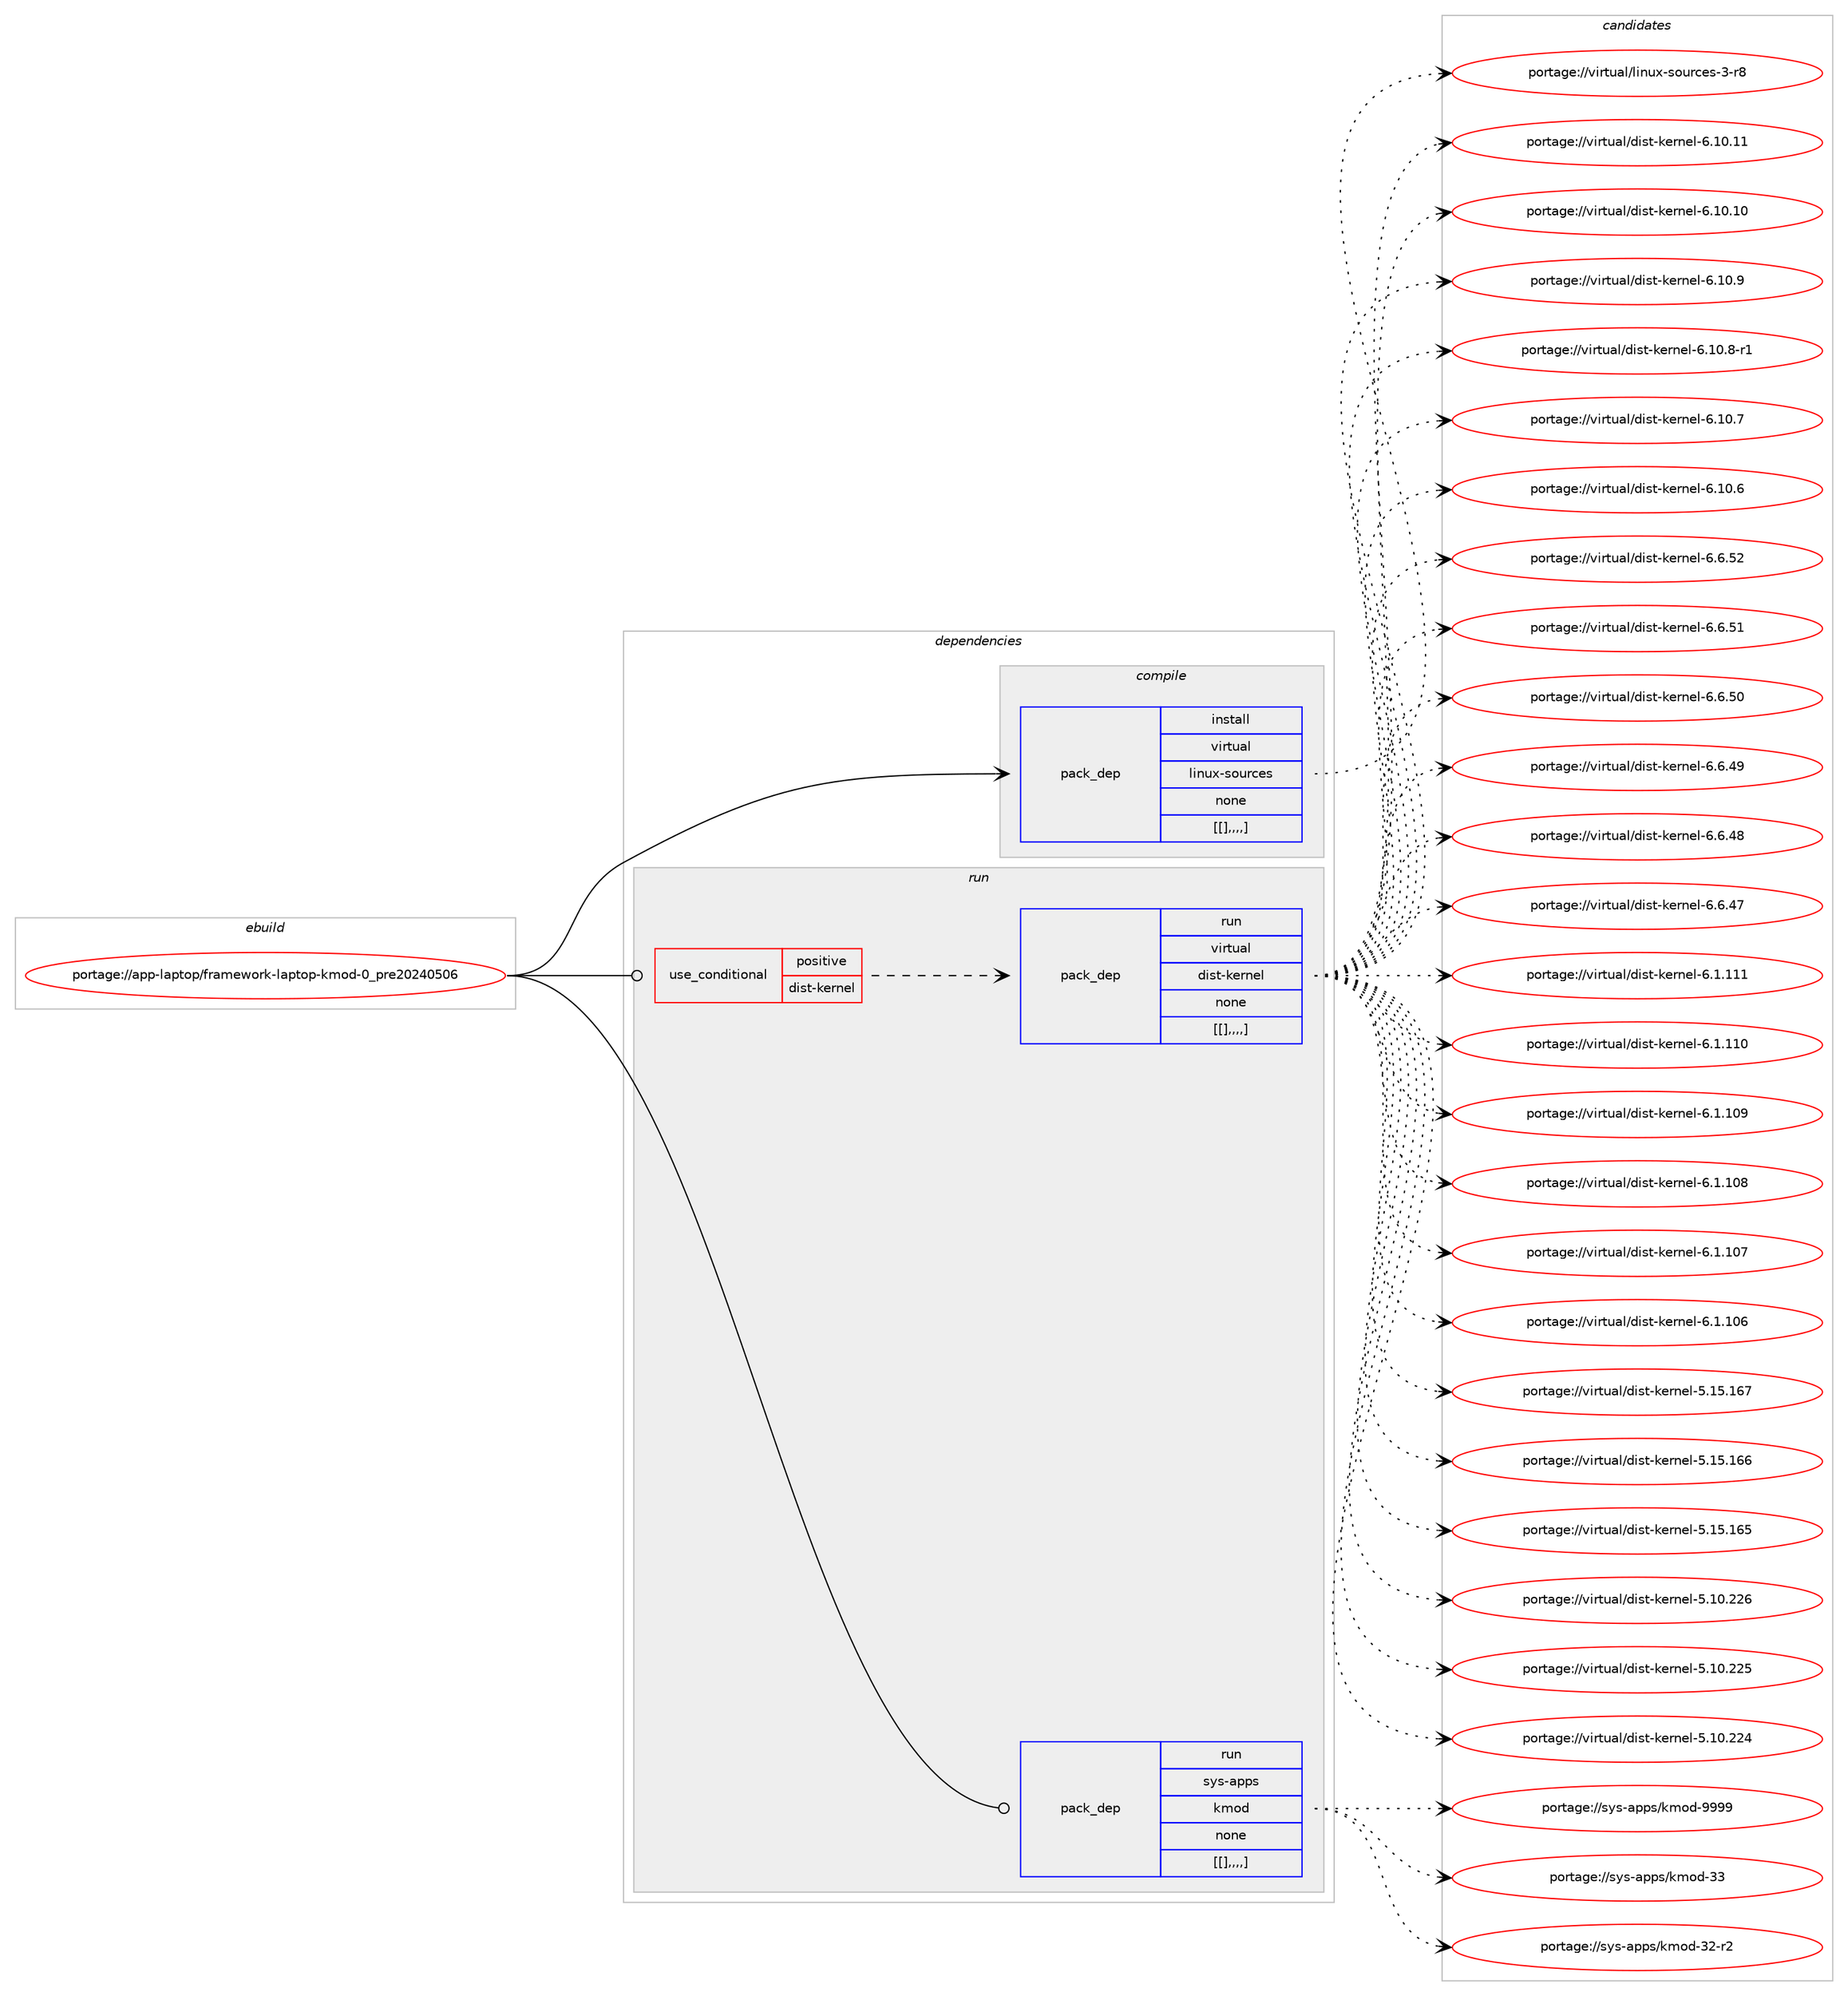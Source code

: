 digraph prolog {

# *************
# Graph options
# *************

newrank=true;
concentrate=true;
compound=true;
graph [rankdir=LR,fontname=Helvetica,fontsize=10,ranksep=1.5];#, ranksep=2.5, nodesep=0.2];
edge  [arrowhead=vee];
node  [fontname=Helvetica,fontsize=10];

# **********
# The ebuild
# **********

subgraph cluster_leftcol {
color=gray;
label=<<i>ebuild</i>>;
id [label="portage://app-laptop/framework-laptop-kmod-0_pre20240506", color=red, width=4, href="../app-laptop/framework-laptop-kmod-0_pre20240506.svg"];
}

# ****************
# The dependencies
# ****************

subgraph cluster_midcol {
color=gray;
label=<<i>dependencies</i>>;
subgraph cluster_compile {
fillcolor="#eeeeee";
style=filled;
label=<<i>compile</i>>;
subgraph pack27496 {
dependency39594 [label=<<TABLE BORDER="0" CELLBORDER="1" CELLSPACING="0" CELLPADDING="4" WIDTH="220"><TR><TD ROWSPAN="6" CELLPADDING="30">pack_dep</TD></TR><TR><TD WIDTH="110">install</TD></TR><TR><TD>virtual</TD></TR><TR><TD>linux-sources</TD></TR><TR><TD>none</TD></TR><TR><TD>[[],,,,]</TD></TR></TABLE>>, shape=none, color=blue];
}
id:e -> dependency39594:w [weight=20,style="solid",arrowhead="vee"];
}
subgraph cluster_compileandrun {
fillcolor="#eeeeee";
style=filled;
label=<<i>compile and run</i>>;
}
subgraph cluster_run {
fillcolor="#eeeeee";
style=filled;
label=<<i>run</i>>;
subgraph cond11717 {
dependency39595 [label=<<TABLE BORDER="0" CELLBORDER="1" CELLSPACING="0" CELLPADDING="4"><TR><TD ROWSPAN="3" CELLPADDING="10">use_conditional</TD></TR><TR><TD>positive</TD></TR><TR><TD>dist-kernel</TD></TR></TABLE>>, shape=none, color=red];
subgraph pack27497 {
dependency39596 [label=<<TABLE BORDER="0" CELLBORDER="1" CELLSPACING="0" CELLPADDING="4" WIDTH="220"><TR><TD ROWSPAN="6" CELLPADDING="30">pack_dep</TD></TR><TR><TD WIDTH="110">run</TD></TR><TR><TD>virtual</TD></TR><TR><TD>dist-kernel</TD></TR><TR><TD>none</TD></TR><TR><TD>[[],,,,]</TD></TR></TABLE>>, shape=none, color=blue];
}
dependency39595:e -> dependency39596:w [weight=20,style="dashed",arrowhead="vee"];
}
id:e -> dependency39595:w [weight=20,style="solid",arrowhead="odot"];
subgraph pack27498 {
dependency39597 [label=<<TABLE BORDER="0" CELLBORDER="1" CELLSPACING="0" CELLPADDING="4" WIDTH="220"><TR><TD ROWSPAN="6" CELLPADDING="30">pack_dep</TD></TR><TR><TD WIDTH="110">run</TD></TR><TR><TD>sys-apps</TD></TR><TR><TD>kmod</TD></TR><TR><TD>none</TD></TR><TR><TD>[[],,,,]</TD></TR></TABLE>>, shape=none, color=blue];
}
id:e -> dependency39597:w [weight=20,style="solid",arrowhead="odot"];
}
}

# **************
# The candidates
# **************

subgraph cluster_choices {
rank=same;
color=gray;
label=<<i>candidates</i>>;

subgraph choice27496 {
color=black;
nodesep=1;
choice1181051141161179710847108105110117120451151111171149910111545514511456 [label="portage://virtual/linux-sources-3-r8", color=red, width=4,href="../virtual/linux-sources-3-r8.svg"];
dependency39594:e -> choice1181051141161179710847108105110117120451151111171149910111545514511456:w [style=dotted,weight="100"];
}
subgraph choice27497 {
color=black;
nodesep=1;
choice1181051141161179710847100105115116451071011141101011084554464948464949 [label="portage://virtual/dist-kernel-6.10.11", color=red, width=4,href="../virtual/dist-kernel-6.10.11.svg"];
choice1181051141161179710847100105115116451071011141101011084554464948464948 [label="portage://virtual/dist-kernel-6.10.10", color=red, width=4,href="../virtual/dist-kernel-6.10.10.svg"];
choice11810511411611797108471001051151164510710111411010110845544649484657 [label="portage://virtual/dist-kernel-6.10.9", color=red, width=4,href="../virtual/dist-kernel-6.10.9.svg"];
choice118105114116117971084710010511511645107101114110101108455446494846564511449 [label="portage://virtual/dist-kernel-6.10.8-r1", color=red, width=4,href="../virtual/dist-kernel-6.10.8-r1.svg"];
choice11810511411611797108471001051151164510710111411010110845544649484655 [label="portage://virtual/dist-kernel-6.10.7", color=red, width=4,href="../virtual/dist-kernel-6.10.7.svg"];
choice11810511411611797108471001051151164510710111411010110845544649484654 [label="portage://virtual/dist-kernel-6.10.6", color=red, width=4,href="../virtual/dist-kernel-6.10.6.svg"];
choice11810511411611797108471001051151164510710111411010110845544654465350 [label="portage://virtual/dist-kernel-6.6.52", color=red, width=4,href="../virtual/dist-kernel-6.6.52.svg"];
choice11810511411611797108471001051151164510710111411010110845544654465349 [label="portage://virtual/dist-kernel-6.6.51", color=red, width=4,href="../virtual/dist-kernel-6.6.51.svg"];
choice11810511411611797108471001051151164510710111411010110845544654465348 [label="portage://virtual/dist-kernel-6.6.50", color=red, width=4,href="../virtual/dist-kernel-6.6.50.svg"];
choice11810511411611797108471001051151164510710111411010110845544654465257 [label="portage://virtual/dist-kernel-6.6.49", color=red, width=4,href="../virtual/dist-kernel-6.6.49.svg"];
choice11810511411611797108471001051151164510710111411010110845544654465256 [label="portage://virtual/dist-kernel-6.6.48", color=red, width=4,href="../virtual/dist-kernel-6.6.48.svg"];
choice11810511411611797108471001051151164510710111411010110845544654465255 [label="portage://virtual/dist-kernel-6.6.47", color=red, width=4,href="../virtual/dist-kernel-6.6.47.svg"];
choice1181051141161179710847100105115116451071011141101011084554464946494949 [label="portage://virtual/dist-kernel-6.1.111", color=red, width=4,href="../virtual/dist-kernel-6.1.111.svg"];
choice1181051141161179710847100105115116451071011141101011084554464946494948 [label="portage://virtual/dist-kernel-6.1.110", color=red, width=4,href="../virtual/dist-kernel-6.1.110.svg"];
choice1181051141161179710847100105115116451071011141101011084554464946494857 [label="portage://virtual/dist-kernel-6.1.109", color=red, width=4,href="../virtual/dist-kernel-6.1.109.svg"];
choice1181051141161179710847100105115116451071011141101011084554464946494856 [label="portage://virtual/dist-kernel-6.1.108", color=red, width=4,href="../virtual/dist-kernel-6.1.108.svg"];
choice1181051141161179710847100105115116451071011141101011084554464946494855 [label="portage://virtual/dist-kernel-6.1.107", color=red, width=4,href="../virtual/dist-kernel-6.1.107.svg"];
choice1181051141161179710847100105115116451071011141101011084554464946494854 [label="portage://virtual/dist-kernel-6.1.106", color=red, width=4,href="../virtual/dist-kernel-6.1.106.svg"];
choice118105114116117971084710010511511645107101114110101108455346495346495455 [label="portage://virtual/dist-kernel-5.15.167", color=red, width=4,href="../virtual/dist-kernel-5.15.167.svg"];
choice118105114116117971084710010511511645107101114110101108455346495346495454 [label="portage://virtual/dist-kernel-5.15.166", color=red, width=4,href="../virtual/dist-kernel-5.15.166.svg"];
choice118105114116117971084710010511511645107101114110101108455346495346495453 [label="portage://virtual/dist-kernel-5.15.165", color=red, width=4,href="../virtual/dist-kernel-5.15.165.svg"];
choice118105114116117971084710010511511645107101114110101108455346494846505054 [label="portage://virtual/dist-kernel-5.10.226", color=red, width=4,href="../virtual/dist-kernel-5.10.226.svg"];
choice118105114116117971084710010511511645107101114110101108455346494846505053 [label="portage://virtual/dist-kernel-5.10.225", color=red, width=4,href="../virtual/dist-kernel-5.10.225.svg"];
choice118105114116117971084710010511511645107101114110101108455346494846505052 [label="portage://virtual/dist-kernel-5.10.224", color=red, width=4,href="../virtual/dist-kernel-5.10.224.svg"];
dependency39596:e -> choice1181051141161179710847100105115116451071011141101011084554464948464949:w [style=dotted,weight="100"];
dependency39596:e -> choice1181051141161179710847100105115116451071011141101011084554464948464948:w [style=dotted,weight="100"];
dependency39596:e -> choice11810511411611797108471001051151164510710111411010110845544649484657:w [style=dotted,weight="100"];
dependency39596:e -> choice118105114116117971084710010511511645107101114110101108455446494846564511449:w [style=dotted,weight="100"];
dependency39596:e -> choice11810511411611797108471001051151164510710111411010110845544649484655:w [style=dotted,weight="100"];
dependency39596:e -> choice11810511411611797108471001051151164510710111411010110845544649484654:w [style=dotted,weight="100"];
dependency39596:e -> choice11810511411611797108471001051151164510710111411010110845544654465350:w [style=dotted,weight="100"];
dependency39596:e -> choice11810511411611797108471001051151164510710111411010110845544654465349:w [style=dotted,weight="100"];
dependency39596:e -> choice11810511411611797108471001051151164510710111411010110845544654465348:w [style=dotted,weight="100"];
dependency39596:e -> choice11810511411611797108471001051151164510710111411010110845544654465257:w [style=dotted,weight="100"];
dependency39596:e -> choice11810511411611797108471001051151164510710111411010110845544654465256:w [style=dotted,weight="100"];
dependency39596:e -> choice11810511411611797108471001051151164510710111411010110845544654465255:w [style=dotted,weight="100"];
dependency39596:e -> choice1181051141161179710847100105115116451071011141101011084554464946494949:w [style=dotted,weight="100"];
dependency39596:e -> choice1181051141161179710847100105115116451071011141101011084554464946494948:w [style=dotted,weight="100"];
dependency39596:e -> choice1181051141161179710847100105115116451071011141101011084554464946494857:w [style=dotted,weight="100"];
dependency39596:e -> choice1181051141161179710847100105115116451071011141101011084554464946494856:w [style=dotted,weight="100"];
dependency39596:e -> choice1181051141161179710847100105115116451071011141101011084554464946494855:w [style=dotted,weight="100"];
dependency39596:e -> choice1181051141161179710847100105115116451071011141101011084554464946494854:w [style=dotted,weight="100"];
dependency39596:e -> choice118105114116117971084710010511511645107101114110101108455346495346495455:w [style=dotted,weight="100"];
dependency39596:e -> choice118105114116117971084710010511511645107101114110101108455346495346495454:w [style=dotted,weight="100"];
dependency39596:e -> choice118105114116117971084710010511511645107101114110101108455346495346495453:w [style=dotted,weight="100"];
dependency39596:e -> choice118105114116117971084710010511511645107101114110101108455346494846505054:w [style=dotted,weight="100"];
dependency39596:e -> choice118105114116117971084710010511511645107101114110101108455346494846505053:w [style=dotted,weight="100"];
dependency39596:e -> choice118105114116117971084710010511511645107101114110101108455346494846505052:w [style=dotted,weight="100"];
}
subgraph choice27498 {
color=black;
nodesep=1;
choice1151211154597112112115471071091111004557575757 [label="portage://sys-apps/kmod-9999", color=red, width=4,href="../sys-apps/kmod-9999.svg"];
choice115121115459711211211547107109111100455151 [label="portage://sys-apps/kmod-33", color=red, width=4,href="../sys-apps/kmod-33.svg"];
choice1151211154597112112115471071091111004551504511450 [label="portage://sys-apps/kmod-32-r2", color=red, width=4,href="../sys-apps/kmod-32-r2.svg"];
dependency39597:e -> choice1151211154597112112115471071091111004557575757:w [style=dotted,weight="100"];
dependency39597:e -> choice115121115459711211211547107109111100455151:w [style=dotted,weight="100"];
dependency39597:e -> choice1151211154597112112115471071091111004551504511450:w [style=dotted,weight="100"];
}
}

}
